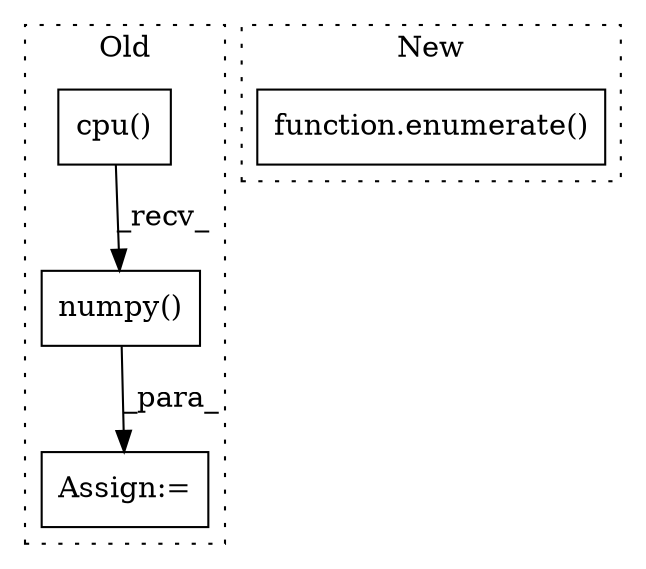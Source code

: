 digraph G {
subgraph cluster0 {
1 [label="numpy()" a="75" s="10078" l="16" shape="box"];
3 [label="cpu()" a="75" s="10078" l="8" shape="box"];
4 [label="Assign:=" a="68" s="10074" l="3" shape="box"];
label = "Old";
style="dotted";
}
subgraph cluster1 {
2 [label="function.enumerate()" a="75" s="9811,9839" l="10,1" shape="box"];
label = "New";
style="dotted";
}
1 -> 4 [label="_para_"];
3 -> 1 [label="_recv_"];
}